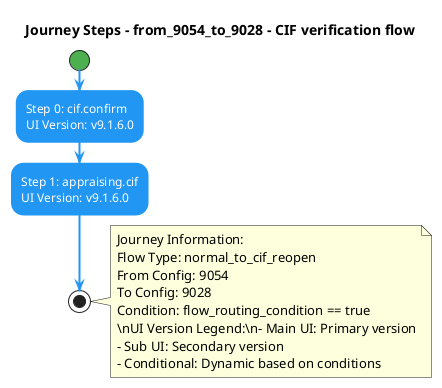 @startuml
!$THEME = "materia"

!if %not(%variable_exists("$BGCOLOR"))
!$BGCOLOR = "transparent"
!endif

skinparam backgroundColor $BGCOLOR
skinparam useBetaStyle false

!$BLUE = "#2196F3"
!$GREEN = "#4CAF50"
!$ORANGE = "#fd7e14"
!$RED = "#e51c23"
!$PRIMARY = "#2196F3"
!$SUCCESS = "#4CAF50"
!$WARNING = "#ff9800"
!$DANGER = "#e51c23"
!$WHITE = "#FFF"
!$DARK = "#222"

skinparam activity {
  BackgroundColor $PRIMARY
  BorderColor $BLUE
  FontColor $WHITE
  StartColor $SUCCESS
  EndColor $DANGER
  DiamondBackgroundColor $WARNING
  DiamondBorderColor $ORANGE
  DiamondFontColor $DARK
}

skinparam arrow {
  Color $PRIMARY
  FontColor $DARK
  Thickness 2
}

title Journey Steps - from_9054_to_9028 - CIF verification flow

start
:Step 0: cif.confirm\nUI Version: v9.1.6.0;

:Step 1: appraising.cif\nUI Version: v9.1.6.0;

stop

note right
Journey Information:
Flow Type: normal_to_cif_reopen
From Config: 9054
To Config: 9028
Condition: flow_routing_condition == true
\nUI Version Legend:\n- Main UI: Primary version
- Sub UI: Secondary version
- Conditional: Dynamic based on conditions
end note

@enduml

